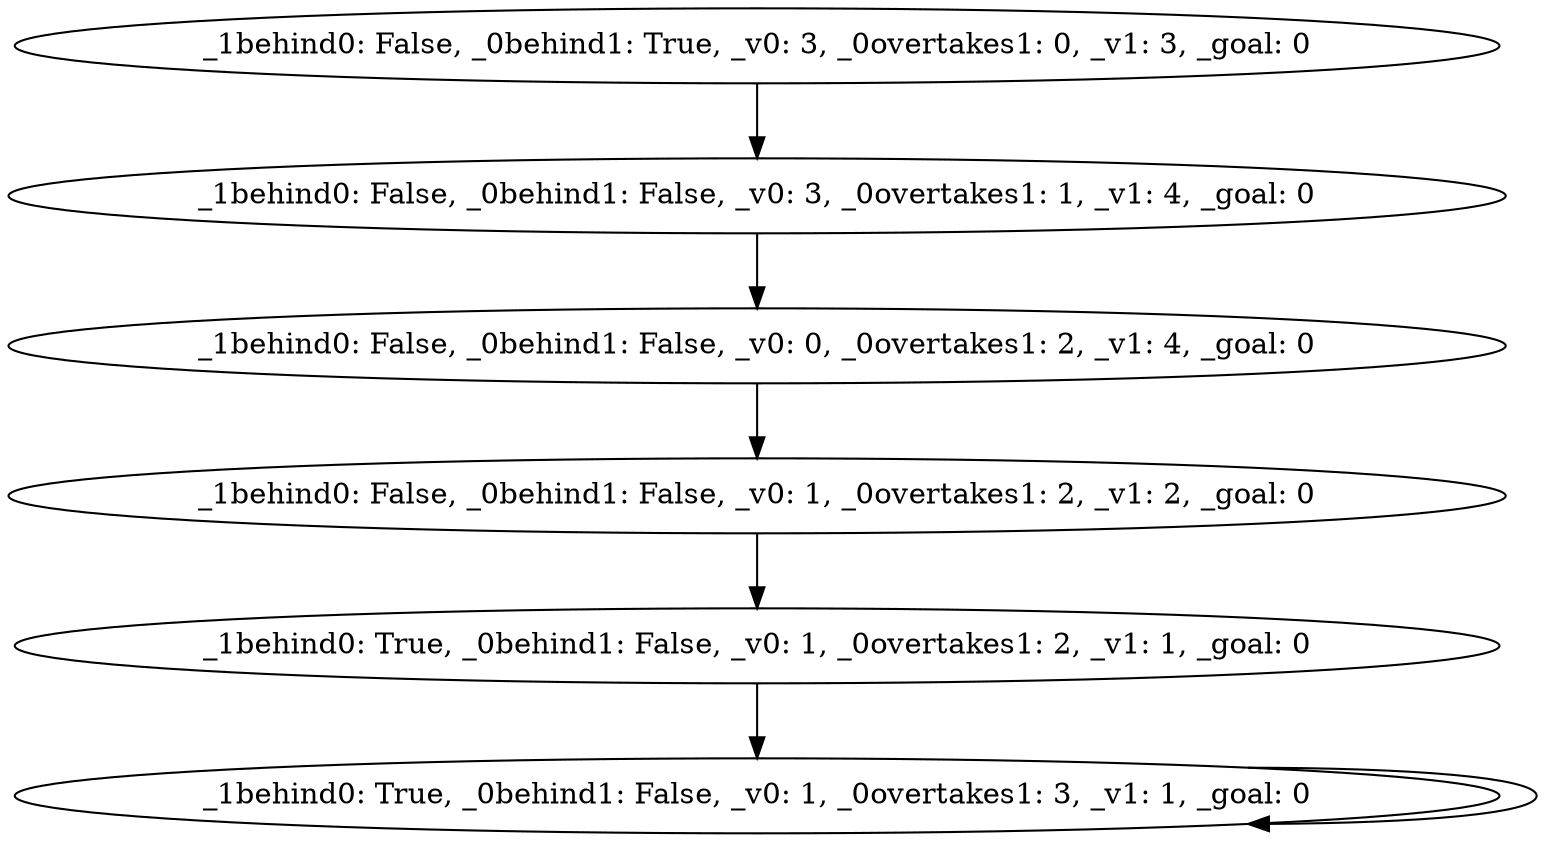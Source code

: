 digraph  {
0 [_0behind1=True, _0overtakes1=0, _1behind0=False, _goal=0, _v0=3, _v1=3, label="_1behind0: False, _0behind1: True, _v0: 3, _0overtakes1: 0, _v1: 3, _goal: 0"];
1 [_0behind1=False, _0overtakes1=1, _1behind0=False, _goal=0, _v0=3, _v1=4, label="_1behind0: False, _0behind1: False, _v0: 3, _0overtakes1: 1, _v1: 4, _goal: 0"];
2 [_0behind1=False, _0overtakes1=2, _1behind0=False, _goal=0, _v0=0, _v1=4, label="_1behind0: False, _0behind1: False, _v0: 0, _0overtakes1: 2, _v1: 4, _goal: 0"];
3 [_0behind1=False, _0overtakes1=2, _1behind0=False, _goal=0, _v0=1, _v1=2, label="_1behind0: False, _0behind1: False, _v0: 1, _0overtakes1: 2, _v1: 2, _goal: 0"];
4 [_0behind1=False, _0overtakes1=2, _1behind0=True, _goal=0, _v0=1, _v1=1, label="_1behind0: True, _0behind1: False, _v0: 1, _0overtakes1: 2, _v1: 1, _goal: 0"];
5 [_0behind1=False, _0overtakes1=3, _1behind0=True, _goal=0, _v0=1, _v1=1, label="_1behind0: True, _0behind1: False, _v0: 1, _0overtakes1: 3, _v1: 1, _goal: 0"];
0 -> 1;
1 -> 2;
2 -> 3;
3 -> 4;
4 -> 5;
5 -> 5;
node [label="shape: box", shape=box];
}
